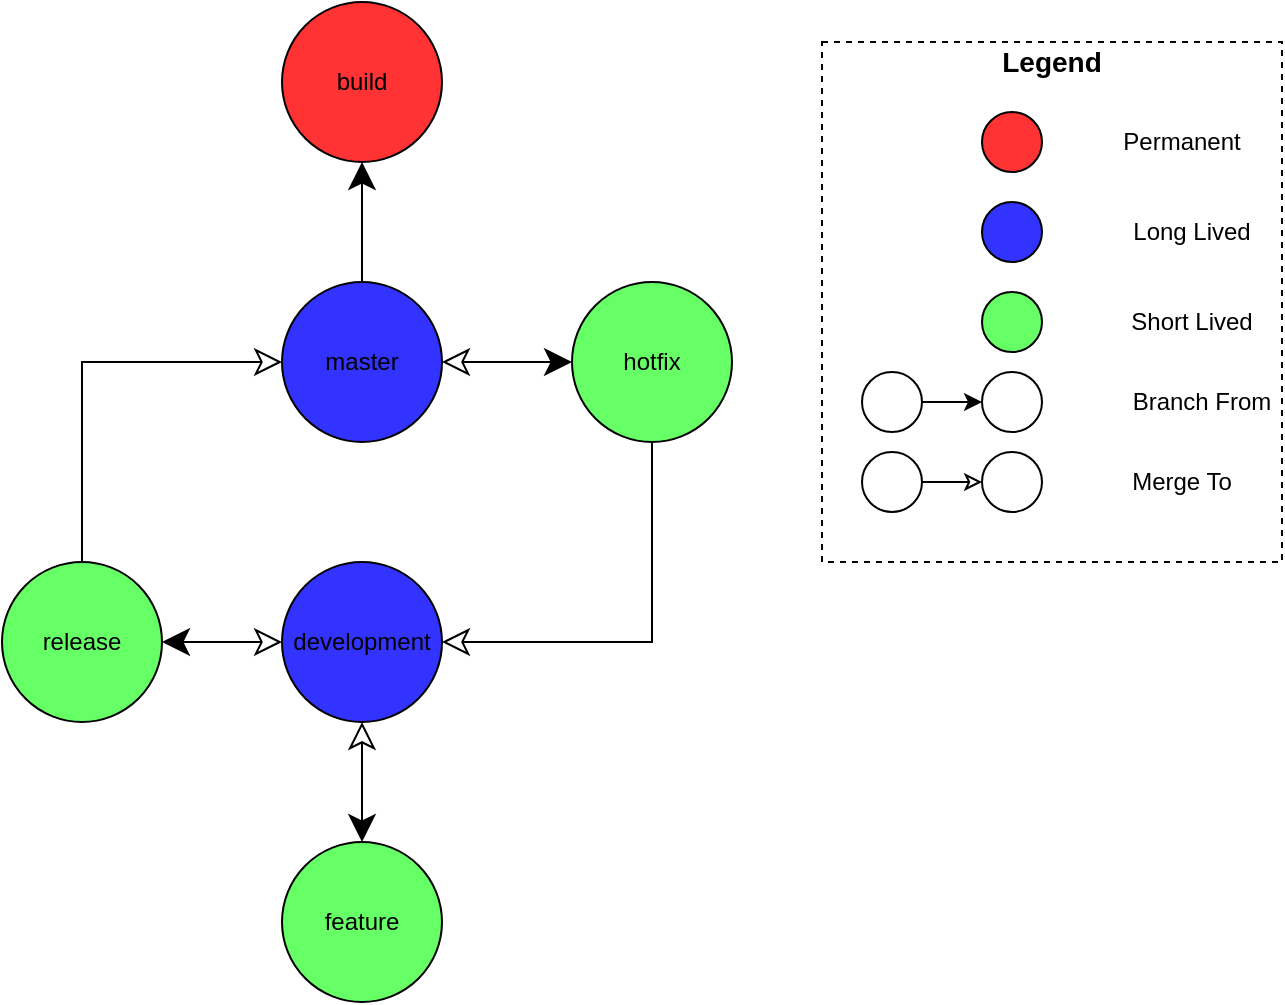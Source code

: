 <mxfile version="12.4.2" type="device" pages="1"><diagram id="uHNwhJm7QHssnlVjMy7U" name="Types"><mxGraphModel dx="1422" dy="862" grid="1" gridSize="10" guides="1" tooltips="1" connect="1" arrows="1" fold="1" page="1" pageScale="1" pageWidth="850" pageHeight="1100" math="0" shadow="0"><root><mxCell id="0"/><mxCell id="1" parent="0"/><mxCell id="1ikuqfkFeGLk8yhpEhTh-33" value="" style="rounded=0;whiteSpace=wrap;html=1;fillColor=none;dashed=1;" parent="1" vertex="1"><mxGeometry x="510" y="40" width="230" height="260" as="geometry"/></mxCell><mxCell id="1ikuqfkFeGLk8yhpEhTh-34" value="" style="ellipse;whiteSpace=wrap;html=1;aspect=fixed;fillColor=#3333FF;" parent="1" vertex="1"><mxGeometry x="590" y="120" width="30" height="30" as="geometry"/></mxCell><mxCell id="1ikuqfkFeGLk8yhpEhTh-35" value="Long Lived" style="text;html=1;strokeColor=none;fillColor=none;align=center;verticalAlign=middle;whiteSpace=wrap;rounded=0;" parent="1" vertex="1"><mxGeometry x="660" y="125" width="70" height="20" as="geometry"/></mxCell><mxCell id="1ikuqfkFeGLk8yhpEhTh-36" value="" style="ellipse;whiteSpace=wrap;html=1;aspect=fixed;fillColor=#66FF66;" parent="1" vertex="1"><mxGeometry x="590" y="165" width="30" height="30" as="geometry"/></mxCell><mxCell id="1ikuqfkFeGLk8yhpEhTh-37" value="Short Lived" style="text;html=1;strokeColor=none;fillColor=none;align=center;verticalAlign=middle;whiteSpace=wrap;rounded=0;" parent="1" vertex="1"><mxGeometry x="660" y="170" width="70" height="20" as="geometry"/></mxCell><mxCell id="1ikuqfkFeGLk8yhpEhTh-41" value="" style="edgeStyle=orthogonalEdgeStyle;rounded=0;orthogonalLoop=1;jettySize=auto;html=1;startArrow=none;startFill=0;" parent="1" source="1ikuqfkFeGLk8yhpEhTh-39" target="1ikuqfkFeGLk8yhpEhTh-40" edge="1"><mxGeometry relative="1" as="geometry"/></mxCell><mxCell id="1ikuqfkFeGLk8yhpEhTh-39" value="" style="ellipse;whiteSpace=wrap;html=1;aspect=fixed;fillColor=#FFFFFF;" parent="1" vertex="1"><mxGeometry x="530" y="205" width="30" height="30" as="geometry"/></mxCell><mxCell id="1ikuqfkFeGLk8yhpEhTh-40" value="" style="ellipse;whiteSpace=wrap;html=1;aspect=fixed;fillColor=#FFFFFF;" parent="1" vertex="1"><mxGeometry x="590" y="205" width="30" height="30" as="geometry"/></mxCell><mxCell id="1ikuqfkFeGLk8yhpEhTh-42" value="Branch From" style="text;html=1;strokeColor=none;fillColor=none;align=center;verticalAlign=middle;whiteSpace=wrap;rounded=0;" parent="1" vertex="1"><mxGeometry x="660" y="210" width="80" height="20" as="geometry"/></mxCell><mxCell id="1ikuqfkFeGLk8yhpEhTh-47" value="" style="edgeStyle=orthogonalEdgeStyle;rounded=0;orthogonalLoop=1;jettySize=auto;html=1;startArrow=none;startFill=0;endArrow=classic;endFill=0;" parent="1" source="1ikuqfkFeGLk8yhpEhTh-44" target="1ikuqfkFeGLk8yhpEhTh-46" edge="1"><mxGeometry relative="1" as="geometry"/></mxCell><mxCell id="1ikuqfkFeGLk8yhpEhTh-44" value="" style="ellipse;whiteSpace=wrap;html=1;aspect=fixed;fillColor=#FFFFFF;" parent="1" vertex="1"><mxGeometry x="530" y="245" width="30" height="30" as="geometry"/></mxCell><mxCell id="1ikuqfkFeGLk8yhpEhTh-46" value="" style="ellipse;whiteSpace=wrap;html=1;aspect=fixed;fillColor=#FFFFFF;" parent="1" vertex="1"><mxGeometry x="590" y="245" width="30" height="30" as="geometry"/></mxCell><mxCell id="1ikuqfkFeGLk8yhpEhTh-48" value="Merge To" style="text;html=1;strokeColor=none;fillColor=none;align=center;verticalAlign=middle;whiteSpace=wrap;rounded=0;" parent="1" vertex="1"><mxGeometry x="660" y="250" width="60" height="20" as="geometry"/></mxCell><mxCell id="1ikuqfkFeGLk8yhpEhTh-50" value="&lt;b&gt;&lt;font style=&quot;font-size: 14px&quot;&gt;Legend&lt;/font&gt;&lt;/b&gt;" style="text;html=1;strokeColor=none;fillColor=none;align=center;verticalAlign=middle;whiteSpace=wrap;rounded=0;" parent="1" vertex="1"><mxGeometry x="605" y="40" width="40" height="20" as="geometry"/></mxCell><mxCell id="AsqcuCC0MquXzdqD1vUi-10" style="edgeStyle=orthogonalEdgeStyle;rounded=0;orthogonalLoop=1;jettySize=auto;html=1;entryX=0;entryY=0.5;entryDx=0;entryDy=0;startArrow=classic;startFill=0;startSize=11;endArrow=classic;endFill=1;endSize=11;" edge="1" parent="1" source="AsqcuCC0MquXzdqD1vUi-1" target="AsqcuCC0MquXzdqD1vUi-4"><mxGeometry relative="1" as="geometry"/></mxCell><mxCell id="AsqcuCC0MquXzdqD1vUi-12" value="" style="edgeStyle=orthogonalEdgeStyle;rounded=0;orthogonalLoop=1;jettySize=auto;html=1;startArrow=none;startFill=0;startSize=11;endArrow=classic;endFill=1;endSize=11;" edge="1" parent="1" source="AsqcuCC0MquXzdqD1vUi-1" target="AsqcuCC0MquXzdqD1vUi-6"><mxGeometry relative="1" as="geometry"/></mxCell><mxCell id="AsqcuCC0MquXzdqD1vUi-1" value="master" style="ellipse;whiteSpace=wrap;html=1;aspect=fixed;fillColor=#3333FF;" vertex="1" parent="1"><mxGeometry x="240" y="160" width="80" height="80" as="geometry"/></mxCell><mxCell id="AsqcuCC0MquXzdqD1vUi-7" value="" style="edgeStyle=orthogonalEdgeStyle;rounded=0;orthogonalLoop=1;jettySize=auto;html=1;endSize=11;startSize=11;startArrow=classic;startFill=0;" edge="1" parent="1" source="AsqcuCC0MquXzdqD1vUi-2" target="AsqcuCC0MquXzdqD1vUi-5"><mxGeometry relative="1" as="geometry"/></mxCell><mxCell id="AsqcuCC0MquXzdqD1vUi-8" value="" style="edgeStyle=orthogonalEdgeStyle;rounded=0;orthogonalLoop=1;jettySize=auto;html=1;startArrow=classic;startFill=0;startSize=11;endSize=11;" edge="1" parent="1" source="AsqcuCC0MquXzdqD1vUi-2" target="AsqcuCC0MquXzdqD1vUi-3"><mxGeometry relative="1" as="geometry"/></mxCell><mxCell id="AsqcuCC0MquXzdqD1vUi-2" value="development" style="ellipse;whiteSpace=wrap;html=1;aspect=fixed;fillColor=#3333FF;" vertex="1" parent="1"><mxGeometry x="240" y="300" width="80" height="80" as="geometry"/></mxCell><mxCell id="AsqcuCC0MquXzdqD1vUi-9" style="edgeStyle=orthogonalEdgeStyle;rounded=0;orthogonalLoop=1;jettySize=auto;html=1;entryX=0;entryY=0.5;entryDx=0;entryDy=0;startArrow=none;startFill=0;startSize=11;endSize=11;endArrow=classic;endFill=0;" edge="1" parent="1" source="AsqcuCC0MquXzdqD1vUi-3" target="AsqcuCC0MquXzdqD1vUi-1"><mxGeometry relative="1" as="geometry"><Array as="points"><mxPoint x="140.5" y="200"/></Array></mxGeometry></mxCell><mxCell id="AsqcuCC0MquXzdqD1vUi-3" value="release" style="ellipse;whiteSpace=wrap;html=1;aspect=fixed;fillColor=#66FF66;" vertex="1" parent="1"><mxGeometry x="100" y="300" width="80" height="80" as="geometry"/></mxCell><mxCell id="AsqcuCC0MquXzdqD1vUi-11" style="edgeStyle=orthogonalEdgeStyle;rounded=0;orthogonalLoop=1;jettySize=auto;html=1;entryX=1;entryY=0.5;entryDx=0;entryDy=0;startArrow=none;startFill=0;startSize=11;endArrow=classic;endFill=0;endSize=11;" edge="1" parent="1" source="AsqcuCC0MquXzdqD1vUi-4" target="AsqcuCC0MquXzdqD1vUi-2"><mxGeometry relative="1" as="geometry"><Array as="points"><mxPoint x="425.5" y="340"/></Array></mxGeometry></mxCell><mxCell id="AsqcuCC0MquXzdqD1vUi-4" value="hotfix" style="ellipse;whiteSpace=wrap;html=1;aspect=fixed;fillColor=#66FF66;" vertex="1" parent="1"><mxGeometry x="385" y="160" width="80" height="80" as="geometry"/></mxCell><mxCell id="AsqcuCC0MquXzdqD1vUi-5" value="feature" style="ellipse;whiteSpace=wrap;html=1;aspect=fixed;fillColor=#66FF66;" vertex="1" parent="1"><mxGeometry x="240" y="440" width="80" height="80" as="geometry"/></mxCell><mxCell id="AsqcuCC0MquXzdqD1vUi-6" value="build" style="ellipse;whiteSpace=wrap;html=1;aspect=fixed;fillColor=#FF3333;" vertex="1" parent="1"><mxGeometry x="240" y="20" width="80" height="80" as="geometry"/></mxCell><mxCell id="AsqcuCC0MquXzdqD1vUi-13" value="" style="ellipse;whiteSpace=wrap;html=1;aspect=fixed;fillColor=#FF3333;" vertex="1" parent="1"><mxGeometry x="590" y="75" width="30" height="30" as="geometry"/></mxCell><mxCell id="AsqcuCC0MquXzdqD1vUi-14" value="Permanent" style="text;html=1;strokeColor=none;fillColor=none;align=center;verticalAlign=middle;whiteSpace=wrap;rounded=0;" vertex="1" parent="1"><mxGeometry x="670" y="80" width="40" height="20" as="geometry"/></mxCell></root></mxGraphModel></diagram></mxfile>